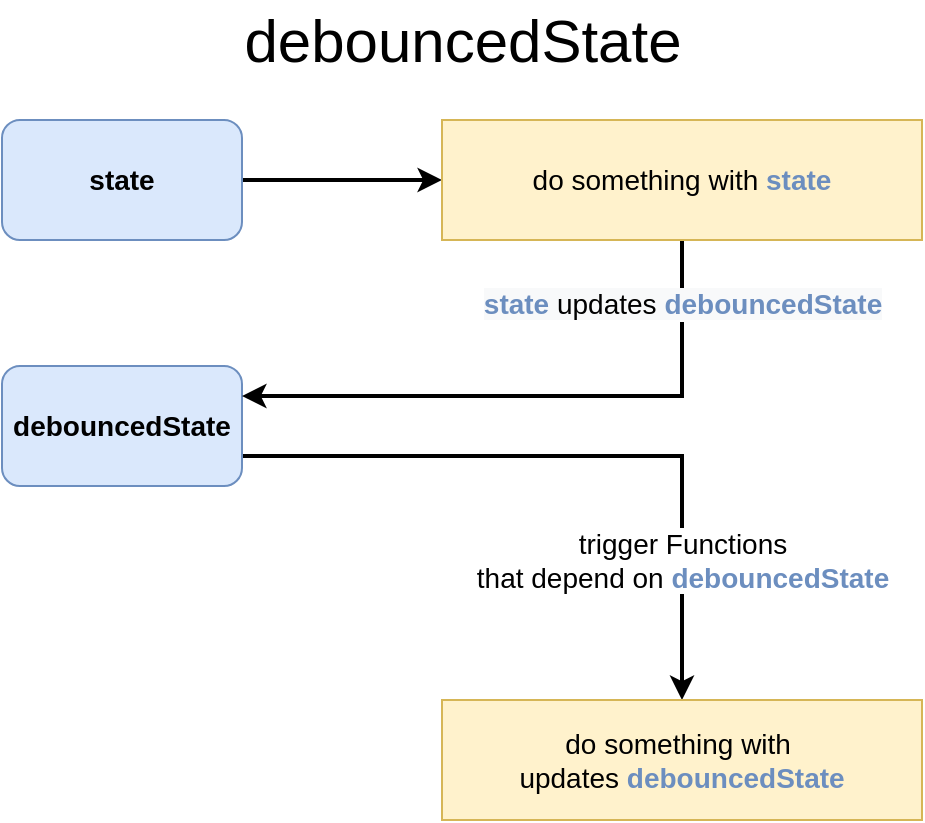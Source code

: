 <mxfile version="14.6.10" type="github"><diagram id="pDgcXt5ROiUeD8KbCnvw" name="debouncedState"><mxGraphModel dx="1103" dy="934" grid="1" gridSize="10" guides="1" tooltips="1" connect="1" arrows="1" fold="1" page="1" pageScale="1" pageWidth="1169" pageHeight="827" math="0" shadow="0"><root><mxCell id="0"/><mxCell id="1" parent="0"/><mxCell id="UfXZYG_QbWZPBpvmwfs5-6" style="edgeStyle=orthogonalEdgeStyle;rounded=0;orthogonalLoop=1;jettySize=auto;html=1;entryX=0;entryY=0.5;entryDx=0;entryDy=0;fontSize=14;strokeWidth=2;" edge="1" parent="1" source="UfXZYG_QbWZPBpvmwfs5-1" target="UfXZYG_QbWZPBpvmwfs5-5"><mxGeometry relative="1" as="geometry"/></mxCell><mxCell id="UfXZYG_QbWZPBpvmwfs5-1" value="state" style="rounded=1;whiteSpace=wrap;html=1;fillColor=#dae8fc;strokeColor=#6c8ebf;fontStyle=1;fontSize=14;" vertex="1" parent="1"><mxGeometry x="355" y="269" width="120" height="60" as="geometry"/></mxCell><mxCell id="UfXZYG_QbWZPBpvmwfs5-9" style="edgeStyle=orthogonalEdgeStyle;rounded=0;orthogonalLoop=1;jettySize=auto;html=1;exitX=1;exitY=0.75;exitDx=0;exitDy=0;entryX=0.5;entryY=0;entryDx=0;entryDy=0;fontSize=14;strokeWidth=2;" edge="1" parent="1" source="UfXZYG_QbWZPBpvmwfs5-2" target="UfXZYG_QbWZPBpvmwfs5-8"><mxGeometry relative="1" as="geometry"/></mxCell><mxCell id="UfXZYG_QbWZPBpvmwfs5-14" value="&lt;span style=&quot;font-size: 14px&quot;&gt;trigger&amp;nbsp;Functions&lt;br style=&quot;font-size: 14px&quot;&gt;&lt;/span&gt;&lt;span style=&quot;font-size: 14px&quot;&gt;that depend on &lt;b&gt;&lt;font color=&quot;#6c8ebf&quot;&gt;debouncedState&lt;/font&gt;&lt;/b&gt;&lt;/span&gt;" style="edgeLabel;html=1;align=center;verticalAlign=middle;resizable=0;points=[];fontSize=14;" vertex="1" connectable="0" parent="UfXZYG_QbWZPBpvmwfs5-9"><mxGeometry x="0.591" relative="1" as="geometry"><mxPoint as="offset"/></mxGeometry></mxCell><mxCell id="UfXZYG_QbWZPBpvmwfs5-2" value="debouncedState" style="rounded=1;whiteSpace=wrap;html=1;fillColor=#dae8fc;strokeColor=#6c8ebf;fontStyle=1;fontSize=14;" vertex="1" parent="1"><mxGeometry x="355" y="392" width="120" height="60" as="geometry"/></mxCell><mxCell id="UfXZYG_QbWZPBpvmwfs5-7" style="edgeStyle=orthogonalEdgeStyle;rounded=0;orthogonalLoop=1;jettySize=auto;html=1;entryX=1;entryY=0.25;entryDx=0;entryDy=0;fontSize=14;exitX=0.5;exitY=1;exitDx=0;exitDy=0;strokeWidth=2;" edge="1" parent="1" source="UfXZYG_QbWZPBpvmwfs5-5" target="UfXZYG_QbWZPBpvmwfs5-2"><mxGeometry relative="1" as="geometry"><mxPoint x="695" y="319" as="sourcePoint"/><Array as="points"><mxPoint x="695" y="407"/></Array></mxGeometry></mxCell><mxCell id="UfXZYG_QbWZPBpvmwfs5-10" value="&lt;b style=&quot;font-size: 14px; background-color: rgb(248, 249, 250);&quot;&gt;&lt;font color=&quot;#6c8ebf&quot; style=&quot;font-size: 14px;&quot;&gt;state&lt;/font&gt;&lt;/b&gt;&lt;span style=&quot;font-size: 14px; background-color: rgb(248, 249, 250);&quot;&gt;&amp;nbsp;updates&amp;nbsp;&lt;/span&gt;&lt;font color=&quot;#6c8ebf&quot; style=&quot;font-size: 14px; background-color: rgb(248, 249, 250);&quot;&gt;&lt;b style=&quot;font-size: 14px;&quot;&gt;debouncedState&lt;/b&gt;&lt;/font&gt;" style="edgeLabel;html=1;align=center;verticalAlign=middle;resizable=0;points=[];fontSize=14;" vertex="1" connectable="0" parent="UfXZYG_QbWZPBpvmwfs5-7"><mxGeometry x="-0.504" y="-2" relative="1" as="geometry"><mxPoint x="2" y="-42" as="offset"/></mxGeometry></mxCell><mxCell id="UfXZYG_QbWZPBpvmwfs5-5" value="&lt;div style=&quot;font-size: 14px;&quot;&gt;&lt;span style=&quot;font-size: 14px;&quot;&gt;do something with &lt;/span&gt;&lt;span style=&quot;font-size: 14px;&quot;&gt;&lt;b style=&quot;color: rgb(108, 142, 191); font-size: 14px;&quot;&gt;state&lt;/b&gt;&lt;/span&gt;&lt;/div&gt;" style="rounded=0;whiteSpace=wrap;html=1;align=center;fillColor=#fff2cc;strokeColor=#d6b656;fontSize=14;" vertex="1" parent="1"><mxGeometry x="575" y="269" width="240" height="60" as="geometry"/></mxCell><mxCell id="UfXZYG_QbWZPBpvmwfs5-8" value="&lt;div style=&quot;font-size: 14px;&quot;&gt;do something with&amp;nbsp;&lt;/div&gt;&lt;div style=&quot;font-size: 14px;&quot;&gt;&lt;span style=&quot;font-size: 14px;&quot;&gt;updates&amp;nbsp;&lt;/span&gt;&lt;font color=&quot;#6c8ebf&quot; style=&quot;font-size: 14px;&quot;&gt;&lt;b style=&quot;font-size: 14px;&quot;&gt;debouncedState&lt;/b&gt;&lt;/font&gt;&lt;/div&gt;" style="rounded=0;whiteSpace=wrap;html=1;align=center;fillColor=#fff2cc;strokeColor=#d6b656;fontSize=14;" vertex="1" parent="1"><mxGeometry x="575" y="559" width="240" height="60" as="geometry"/></mxCell><mxCell id="UfXZYG_QbWZPBpvmwfs5-13" value="debouncedState" style="text;html=1;align=center;verticalAlign=middle;resizable=0;points=[];autosize=1;strokeColor=none;fontSize=30;" vertex="1" parent="1"><mxGeometry x="470" y="209" width="230" height="40" as="geometry"/></mxCell></root></mxGraphModel></diagram></mxfile>